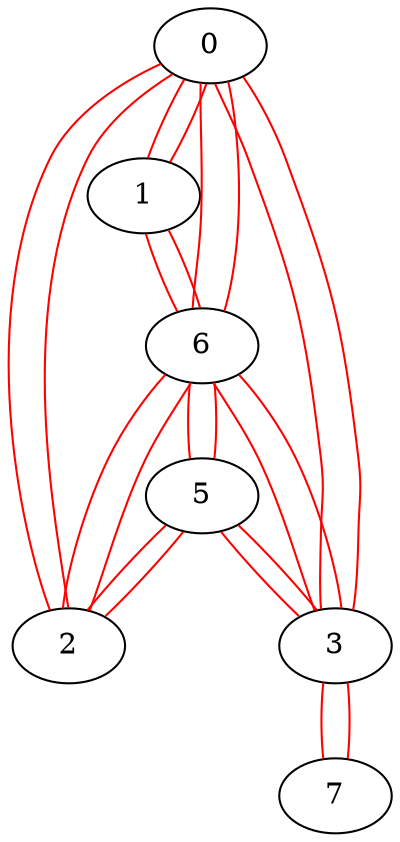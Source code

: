 graph{
0 -- 1 [color=red];
0 -- 2 [color=red];
0 -- 3 [color=red];
0 -- 6 [color=red];
1 -- 0 [color=red];
1 -- 6 [color=red];
2 -- 0 [color=red];
2 -- 5 [color=red];
2 -- 6 [color=red];
3 -- 0 [color=red];
3 -- 5 [color=red];
3 -- 6 [color=red];
3 -- 7 [color=red];
5 -- 2 [color=red];
5 -- 3 [color=red];
5 -- 6 [color=red];
6 -- 0 [color=red];
6 -- 1 [color=red];
6 -- 2 [color=red];
6 -- 3 [color=red];
6 -- 5 [color=red];
7 -- 3 [color=red];
}
